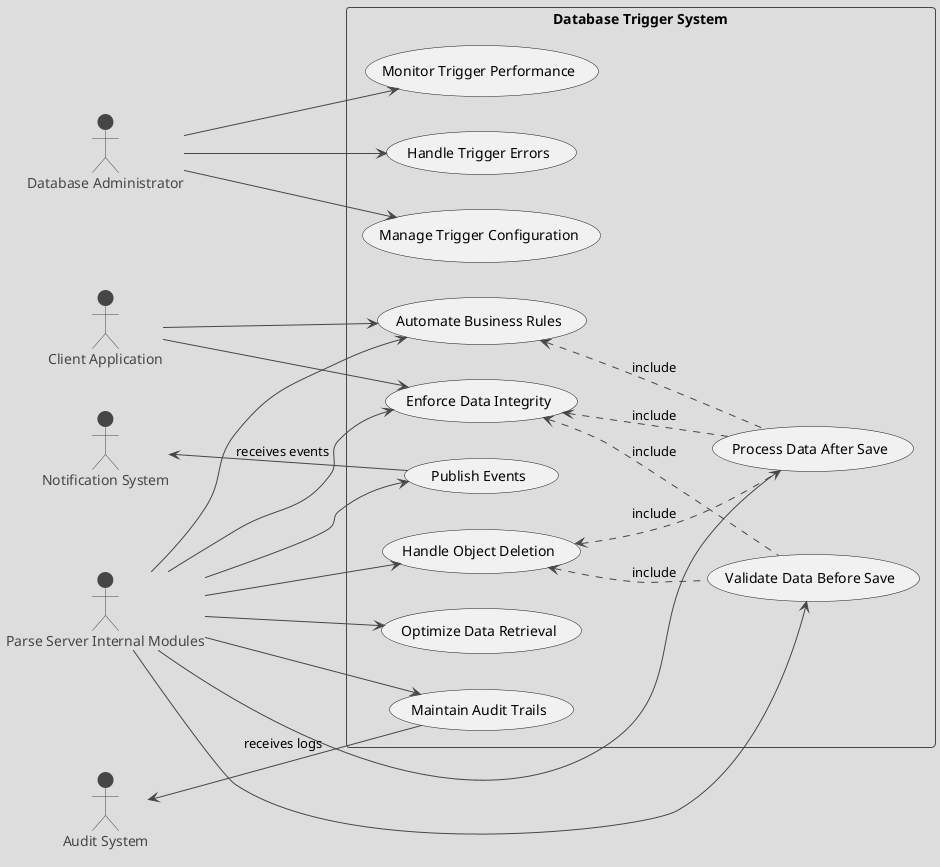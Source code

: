 @startuml
!theme toy

left to right direction
skinparam packageStyle rectangle

actor "Client Application" as ClientApp
actor "Parse Server Internal Modules" as ParseInternal
actor "Database Administrator" as DBA
actor "Audit System" as AuditSystem
actor "Notification System" as NotificationSystem

rectangle "Database Trigger System" {
  usecase "Enforce Data Integrity" as EnforceIntegrity
  usecase "Automate Business Rules" as AutomateRules
  usecase "Maintain Audit Trails" as MaintainAudit
  usecase "Publish Events" as PublishEvents
  usecase "Validate Data Before Save" as ValidateBeforeSave
  usecase "Process Data After Save" as ProcessAfterSave
  usecase "Handle Object Deletion" as HandleDeletion
  usecase "Optimize Data Retrieval" as OptimizeRetrieval
  usecase "Manage Trigger Configuration" as ManageConfig
  usecase "Monitor Trigger Performance" as MonitorPerformance
  usecase "Handle Trigger Errors" as HandleErrors
}

ClientApp --> EnforceIntegrity
ClientApp --> AutomateRules

ParseInternal --> EnforceIntegrity
ParseInternal --> AutomateRules
ParseInternal --> MaintainAudit
ParseInternal --> PublishEvents
ParseInternal --> ValidateBeforeSave
ParseInternal --> ProcessAfterSave
ParseInternal --> HandleDeletion
ParseInternal --> OptimizeRetrieval

DBA --> ManageConfig
DBA --> MonitorPerformance
DBA --> HandleErrors

AuditSystem <-- MaintainAudit : receives logs
NotificationSystem <-- PublishEvents : receives events

EnforceIntegrity <.. ValidateBeforeSave : include
EnforceIntegrity <.. ProcessAfterSave : include
AutomateRules <.. ProcessAfterSave : include
HandleDeletion <.. ValidateBeforeSave : include
HandleDeletion <.. ProcessAfterSave : include

@enduml